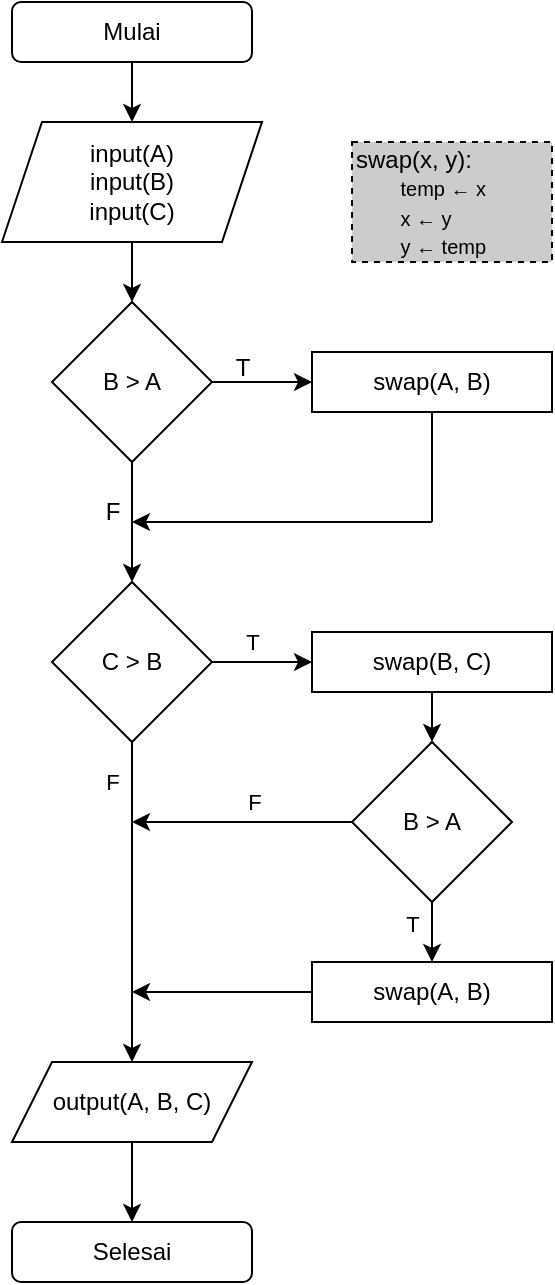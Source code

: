 <mxfile version="26.2.15">
  <diagram name="Page-1" id="pLG8HpS_NLHgH1yafVlU">
    <mxGraphModel dx="786" dy="524" grid="1" gridSize="10" guides="1" tooltips="1" connect="1" arrows="1" fold="1" page="1" pageScale="1" pageWidth="850" pageHeight="1100" math="0" shadow="0">
      <root>
        <mxCell id="0" />
        <mxCell id="1" parent="0" />
        <mxCell id="l7l_WW_gcjLpPZDeHMc0-14" style="edgeStyle=orthogonalEdgeStyle;rounded=0;orthogonalLoop=1;jettySize=auto;html=1;entryX=0.5;entryY=0;entryDx=0;entryDy=0;" parent="1" source="l7l_WW_gcjLpPZDeHMc0-1" target="l7l_WW_gcjLpPZDeHMc0-2" edge="1">
          <mxGeometry relative="1" as="geometry" />
        </mxCell>
        <mxCell id="l7l_WW_gcjLpPZDeHMc0-1" value="Mulai" style="rounded=1;whiteSpace=wrap;html=1;" parent="1" vertex="1">
          <mxGeometry x="360" y="80" width="120" height="30" as="geometry" />
        </mxCell>
        <mxCell id="l7l_WW_gcjLpPZDeHMc0-15" style="edgeStyle=orthogonalEdgeStyle;rounded=0;orthogonalLoop=1;jettySize=auto;html=1;entryX=0.5;entryY=0;entryDx=0;entryDy=0;" parent="1" source="l7l_WW_gcjLpPZDeHMc0-2" target="l7l_WW_gcjLpPZDeHMc0-3" edge="1">
          <mxGeometry relative="1" as="geometry" />
        </mxCell>
        <mxCell id="l7l_WW_gcjLpPZDeHMc0-2" value="input(A)&lt;div&gt;input(B)&lt;/div&gt;&lt;div&gt;input(C)&lt;/div&gt;" style="shape=parallelogram;perimeter=parallelogramPerimeter;whiteSpace=wrap;html=1;fixedSize=1;" parent="1" vertex="1">
          <mxGeometry x="355" y="140" width="130" height="60" as="geometry" />
        </mxCell>
        <mxCell id="l7l_WW_gcjLpPZDeHMc0-17" style="edgeStyle=orthogonalEdgeStyle;rounded=0;orthogonalLoop=1;jettySize=auto;html=1;entryX=0;entryY=0.5;entryDx=0;entryDy=0;" parent="1" source="l7l_WW_gcjLpPZDeHMc0-3" target="l7l_WW_gcjLpPZDeHMc0-7" edge="1">
          <mxGeometry relative="1" as="geometry" />
        </mxCell>
        <mxCell id="l7l_WW_gcjLpPZDeHMc0-3" value="B &amp;gt; A" style="rhombus;whiteSpace=wrap;html=1;" parent="1" vertex="1">
          <mxGeometry x="380" y="230" width="80" height="80" as="geometry" />
        </mxCell>
        <mxCell id="l7l_WW_gcjLpPZDeHMc0-36" style="edgeStyle=orthogonalEdgeStyle;rounded=0;orthogonalLoop=1;jettySize=auto;html=1;" parent="1" source="l7l_WW_gcjLpPZDeHMc0-4" edge="1">
          <mxGeometry relative="1" as="geometry">
            <mxPoint x="420" y="575" as="targetPoint" />
          </mxGeometry>
        </mxCell>
        <mxCell id="l7l_WW_gcjLpPZDeHMc0-4" value="&lt;div&gt;swap(A, B)&lt;/div&gt;" style="rounded=0;whiteSpace=wrap;html=1;" parent="1" vertex="1">
          <mxGeometry x="510" y="560" width="120" height="30" as="geometry" />
        </mxCell>
        <mxCell id="l7l_WW_gcjLpPZDeHMc0-29" style="edgeStyle=orthogonalEdgeStyle;rounded=0;orthogonalLoop=1;jettySize=auto;html=1;entryX=0;entryY=0.5;entryDx=0;entryDy=0;" parent="1" source="l7l_WW_gcjLpPZDeHMc0-5" target="l7l_WW_gcjLpPZDeHMc0-6" edge="1">
          <mxGeometry relative="1" as="geometry" />
        </mxCell>
        <mxCell id="l7l_WW_gcjLpPZDeHMc0-42" value="T" style="edgeLabel;html=1;align=center;verticalAlign=middle;resizable=0;points=[];" parent="l7l_WW_gcjLpPZDeHMc0-29" vertex="1" connectable="0">
          <mxGeometry relative="1" as="geometry">
            <mxPoint x="-5" y="-10" as="offset" />
          </mxGeometry>
        </mxCell>
        <mxCell id="l7l_WW_gcjLpPZDeHMc0-32" style="edgeStyle=orthogonalEdgeStyle;rounded=0;orthogonalLoop=1;jettySize=auto;html=1;entryX=0.5;entryY=0;entryDx=0;entryDy=0;" parent="1" source="l7l_WW_gcjLpPZDeHMc0-5" target="l7l_WW_gcjLpPZDeHMc0-28" edge="1">
          <mxGeometry relative="1" as="geometry" />
        </mxCell>
        <mxCell id="l7l_WW_gcjLpPZDeHMc0-47" value="F" style="edgeLabel;html=1;align=center;verticalAlign=middle;resizable=0;points=[];" parent="l7l_WW_gcjLpPZDeHMc0-32" vertex="1" connectable="0">
          <mxGeometry x="-0.755" y="-1" relative="1" as="geometry">
            <mxPoint x="-9" as="offset" />
          </mxGeometry>
        </mxCell>
        <mxCell id="l7l_WW_gcjLpPZDeHMc0-5" value="C &amp;gt; B" style="rhombus;whiteSpace=wrap;html=1;" parent="1" vertex="1">
          <mxGeometry x="380" y="370" width="80" height="80" as="geometry" />
        </mxCell>
        <mxCell id="l7l_WW_gcjLpPZDeHMc0-30" style="edgeStyle=orthogonalEdgeStyle;rounded=0;orthogonalLoop=1;jettySize=auto;html=1;entryX=0.5;entryY=0;entryDx=0;entryDy=0;" parent="1" source="l7l_WW_gcjLpPZDeHMc0-6" target="l7l_WW_gcjLpPZDeHMc0-8" edge="1">
          <mxGeometry relative="1" as="geometry" />
        </mxCell>
        <mxCell id="l7l_WW_gcjLpPZDeHMc0-6" value="swap(B, C)" style="rounded=0;whiteSpace=wrap;html=1;" parent="1" vertex="1">
          <mxGeometry x="510" y="395" width="120" height="30" as="geometry" />
        </mxCell>
        <mxCell id="l7l_WW_gcjLpPZDeHMc0-7" value="&lt;div&gt;swap(A, B)&lt;/div&gt;" style="rounded=0;whiteSpace=wrap;html=1;" parent="1" vertex="1">
          <mxGeometry x="510" y="255" width="120" height="30" as="geometry" />
        </mxCell>
        <mxCell id="l7l_WW_gcjLpPZDeHMc0-31" style="edgeStyle=orthogonalEdgeStyle;rounded=0;orthogonalLoop=1;jettySize=auto;html=1;exitX=0.5;exitY=1;exitDx=0;exitDy=0;entryX=0.5;entryY=0;entryDx=0;entryDy=0;" parent="1" source="l7l_WW_gcjLpPZDeHMc0-8" target="l7l_WW_gcjLpPZDeHMc0-4" edge="1">
          <mxGeometry relative="1" as="geometry" />
        </mxCell>
        <mxCell id="l7l_WW_gcjLpPZDeHMc0-46" value="T" style="edgeLabel;html=1;align=center;verticalAlign=middle;resizable=0;points=[];" parent="l7l_WW_gcjLpPZDeHMc0-31" vertex="1" connectable="0">
          <mxGeometry x="-0.114" y="-1" relative="1" as="geometry">
            <mxPoint x="-9" y="-3" as="offset" />
          </mxGeometry>
        </mxCell>
        <mxCell id="l7l_WW_gcjLpPZDeHMc0-35" style="edgeStyle=orthogonalEdgeStyle;rounded=0;orthogonalLoop=1;jettySize=auto;html=1;" parent="1" source="l7l_WW_gcjLpPZDeHMc0-8" edge="1">
          <mxGeometry relative="1" as="geometry">
            <mxPoint x="420" y="490" as="targetPoint" />
          </mxGeometry>
        </mxCell>
        <mxCell id="l7l_WW_gcjLpPZDeHMc0-45" value="F" style="edgeLabel;html=1;align=center;verticalAlign=middle;resizable=0;points=[];" parent="l7l_WW_gcjLpPZDeHMc0-35" vertex="1" connectable="0">
          <mxGeometry x="-0.121" y="-1" relative="1" as="geometry">
            <mxPoint x="-1" y="-9" as="offset" />
          </mxGeometry>
        </mxCell>
        <mxCell id="l7l_WW_gcjLpPZDeHMc0-8" value="B &amp;gt; A" style="rhombus;whiteSpace=wrap;html=1;" parent="1" vertex="1">
          <mxGeometry x="530" y="450" width="80" height="80" as="geometry" />
        </mxCell>
        <mxCell id="l7l_WW_gcjLpPZDeHMc0-13" value="Selesai" style="rounded=1;whiteSpace=wrap;html=1;" parent="1" vertex="1">
          <mxGeometry x="360" y="690" width="120" height="30" as="geometry" />
        </mxCell>
        <mxCell id="l7l_WW_gcjLpPZDeHMc0-21" value="" style="endArrow=none;html=1;rounded=0;entryX=0.5;entryY=1;entryDx=0;entryDy=0;" parent="1" target="l7l_WW_gcjLpPZDeHMc0-7" edge="1">
          <mxGeometry width="50" height="50" relative="1" as="geometry">
            <mxPoint x="570" y="340" as="sourcePoint" />
            <mxPoint x="550" y="340" as="targetPoint" />
          </mxGeometry>
        </mxCell>
        <mxCell id="l7l_WW_gcjLpPZDeHMc0-23" value="" style="endArrow=classic;html=1;rounded=0;exitX=0.5;exitY=1;exitDx=0;exitDy=0;entryX=0.5;entryY=0;entryDx=0;entryDy=0;" parent="1" source="l7l_WW_gcjLpPZDeHMc0-3" target="l7l_WW_gcjLpPZDeHMc0-5" edge="1">
          <mxGeometry width="50" height="50" relative="1" as="geometry">
            <mxPoint x="450" y="360" as="sourcePoint" />
            <mxPoint x="500" y="310" as="targetPoint" />
          </mxGeometry>
        </mxCell>
        <mxCell id="l7l_WW_gcjLpPZDeHMc0-26" value="" style="endArrow=classic;html=1;rounded=0;" parent="1" edge="1">
          <mxGeometry width="50" height="50" relative="1" as="geometry">
            <mxPoint x="570" y="340" as="sourcePoint" />
            <mxPoint x="420" y="340" as="targetPoint" />
          </mxGeometry>
        </mxCell>
        <mxCell id="l7l_WW_gcjLpPZDeHMc0-37" style="edgeStyle=orthogonalEdgeStyle;rounded=0;orthogonalLoop=1;jettySize=auto;html=1;exitX=0.5;exitY=1;exitDx=0;exitDy=0;entryX=0.5;entryY=0;entryDx=0;entryDy=0;" parent="1" source="l7l_WW_gcjLpPZDeHMc0-28" target="l7l_WW_gcjLpPZDeHMc0-13" edge="1">
          <mxGeometry relative="1" as="geometry" />
        </mxCell>
        <mxCell id="l7l_WW_gcjLpPZDeHMc0-28" value="output(A, B, C)" style="shape=parallelogram;perimeter=parallelogramPerimeter;whiteSpace=wrap;html=1;fixedSize=1;" parent="1" vertex="1">
          <mxGeometry x="360" y="610" width="120" height="40" as="geometry" />
        </mxCell>
        <mxCell id="l7l_WW_gcjLpPZDeHMc0-40" value="T" style="text;html=1;align=center;verticalAlign=middle;resizable=0;points=[];autosize=1;strokeColor=none;fillColor=none;" parent="1" vertex="1">
          <mxGeometry x="460" y="248" width="30" height="30" as="geometry" />
        </mxCell>
        <mxCell id="l7l_WW_gcjLpPZDeHMc0-41" value="F" style="text;html=1;align=center;verticalAlign=middle;resizable=0;points=[];autosize=1;strokeColor=none;fillColor=none;" parent="1" vertex="1">
          <mxGeometry x="395" y="320" width="30" height="30" as="geometry" />
        </mxCell>
        <mxCell id="l7l_WW_gcjLpPZDeHMc0-49" value="swap(x, y):&lt;div&gt;&lt;font style=&quot;font-size: 10px;&quot;&gt;&lt;span style=&quot;white-space: pre;&quot;&gt;&#x9;&lt;/span&gt;temp&amp;nbsp;← x&lt;/font&gt;&lt;/div&gt;&lt;div&gt;&lt;font style=&quot;font-size: 10px;&quot;&gt;&lt;span style=&quot;white-space: pre;&quot;&gt;&#x9;&lt;/span&gt;x&amp;nbsp;← y&lt;/font&gt;&lt;/div&gt;&lt;div&gt;&lt;font style=&quot;font-size: 10px;&quot;&gt;&lt;span style=&quot;white-space: pre;&quot;&gt;&#x9;&lt;/span&gt;y&amp;nbsp;← temp&lt;/font&gt;&lt;/div&gt;" style="rounded=0;whiteSpace=wrap;html=1;align=left;dashed=1;fillStyle=solid;fillColor=#CCCCCC;strokeWidth=1;" parent="1" vertex="1">
          <mxGeometry x="530" y="150" width="100" height="60" as="geometry" />
        </mxCell>
      </root>
    </mxGraphModel>
  </diagram>
</mxfile>
